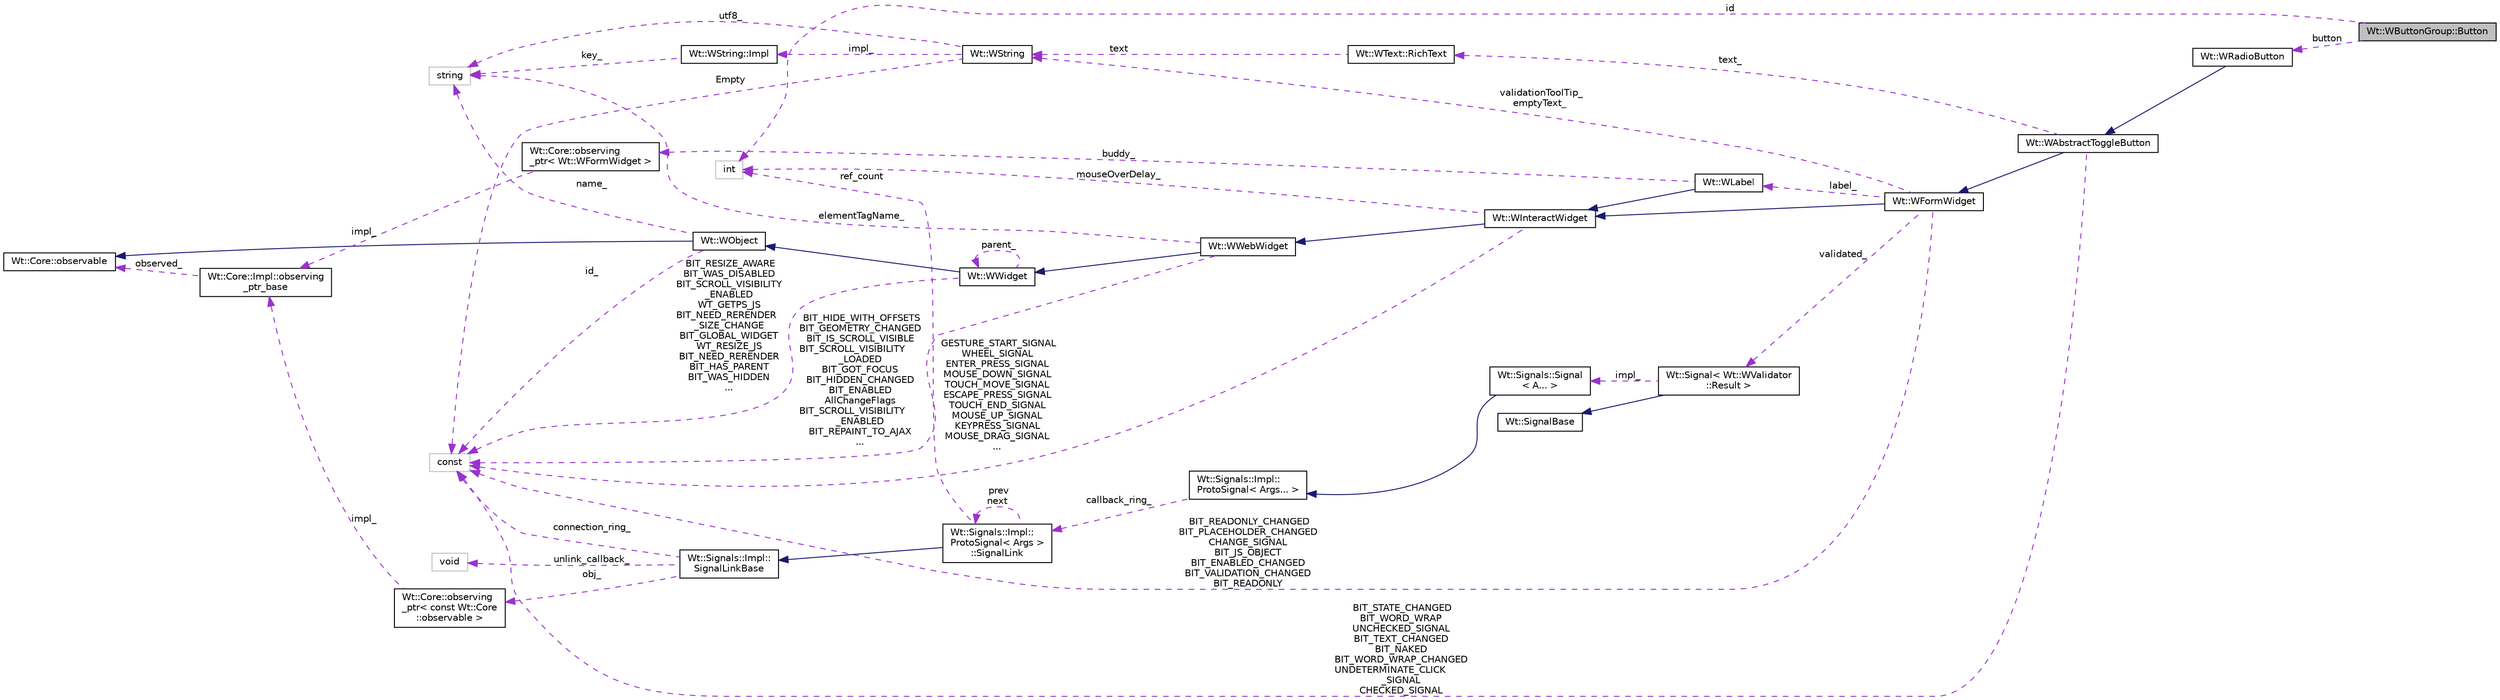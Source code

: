 digraph "Wt::WButtonGroup::Button"
{
 // LATEX_PDF_SIZE
  edge [fontname="Helvetica",fontsize="10",labelfontname="Helvetica",labelfontsize="10"];
  node [fontname="Helvetica",fontsize="10",shape=record];
  rankdir="LR";
  Node1 [label="Wt::WButtonGroup::Button",height=0.2,width=0.4,color="black", fillcolor="grey75", style="filled", fontcolor="black",tooltip=" "];
  Node2 -> Node1 [dir="back",color="darkorchid3",fontsize="10",style="dashed",label=" button" ,fontname="Helvetica"];
  Node2 [label="Wt::WRadioButton",height=0.2,width=0.4,color="black", fillcolor="white", style="filled",URL="$classWt_1_1WRadioButton.html",tooltip="A user control that represents a radio button."];
  Node3 -> Node2 [dir="back",color="midnightblue",fontsize="10",style="solid",fontname="Helvetica"];
  Node3 [label="Wt::WAbstractToggleButton",height=0.2,width=0.4,color="black", fillcolor="white", style="filled",URL="$classWt_1_1WAbstractToggleButton.html",tooltip="An abstract base class for radio buttons and check boxes."];
  Node4 -> Node3 [dir="back",color="midnightblue",fontsize="10",style="solid",fontname="Helvetica"];
  Node4 [label="Wt::WFormWidget",height=0.2,width=0.4,color="black", fillcolor="white", style="filled",URL="$classWt_1_1WFormWidget.html",tooltip="An abstract widget that corresponds to an HTML form element."];
  Node5 -> Node4 [dir="back",color="midnightblue",fontsize="10",style="solid",fontname="Helvetica"];
  Node5 [label="Wt::WInteractWidget",height=0.2,width=0.4,color="black", fillcolor="white", style="filled",URL="$classWt_1_1WInteractWidget.html",tooltip="An abstract widget that can receive user-interface interaction."];
  Node6 -> Node5 [dir="back",color="midnightblue",fontsize="10",style="solid",fontname="Helvetica"];
  Node6 [label="Wt::WWebWidget",height=0.2,width=0.4,color="black", fillcolor="white", style="filled",URL="$classWt_1_1WWebWidget.html",tooltip="A base class for widgets with an HTML counterpart."];
  Node7 -> Node6 [dir="back",color="midnightblue",fontsize="10",style="solid",fontname="Helvetica"];
  Node7 [label="Wt::WWidget",height=0.2,width=0.4,color="black", fillcolor="white", style="filled",URL="$classWt_1_1WWidget.html",tooltip="The abstract base class for a user-interface component."];
  Node8 -> Node7 [dir="back",color="midnightblue",fontsize="10",style="solid",fontname="Helvetica"];
  Node8 [label="Wt::WObject",height=0.2,width=0.4,color="black", fillcolor="white", style="filled",URL="$classWt_1_1WObject.html",tooltip="A base class for objects that participate in the signal/slot system."];
  Node9 -> Node8 [dir="back",color="midnightblue",fontsize="10",style="solid",fontname="Helvetica"];
  Node9 [label="Wt::Core::observable",height=0.2,width=0.4,color="black", fillcolor="white", style="filled",URL="$classWt_1_1Core_1_1observable.html",tooltip="A base class for objects whose life-time can be tracked."];
  Node10 -> Node8 [dir="back",color="darkorchid3",fontsize="10",style="dashed",label=" name_" ,fontname="Helvetica"];
  Node10 [label="string",height=0.2,width=0.4,color="grey75", fillcolor="white", style="filled",tooltip=" "];
  Node11 -> Node8 [dir="back",color="darkorchid3",fontsize="10",style="dashed",label=" id_" ,fontname="Helvetica"];
  Node11 [label="const",height=0.2,width=0.4,color="grey75", fillcolor="white", style="filled",tooltip=" "];
  Node7 -> Node7 [dir="back",color="darkorchid3",fontsize="10",style="dashed",label=" parent_" ,fontname="Helvetica"];
  Node11 -> Node7 [dir="back",color="darkorchid3",fontsize="10",style="dashed",label=" BIT_RESIZE_AWARE\nBIT_WAS_DISABLED\nBIT_SCROLL_VISIBILITY\l_ENABLED\nWT_GETPS_JS\nBIT_NEED_RERENDER\l_SIZE_CHANGE\nBIT_GLOBAL_WIDGET\nWT_RESIZE_JS\nBIT_NEED_RERENDER\nBIT_HAS_PARENT\nBIT_WAS_HIDDEN\n..." ,fontname="Helvetica"];
  Node10 -> Node6 [dir="back",color="darkorchid3",fontsize="10",style="dashed",label=" elementTagName_" ,fontname="Helvetica"];
  Node11 -> Node6 [dir="back",color="darkorchid3",fontsize="10",style="dashed",label=" BIT_HIDE_WITH_OFFSETS\nBIT_GEOMETRY_CHANGED\nBIT_IS_SCROLL_VISIBLE\nBIT_SCROLL_VISIBILITY\l_LOADED\nBIT_GOT_FOCUS\nBIT_HIDDEN_CHANGED\nBIT_ENABLED\nAllChangeFlags\nBIT_SCROLL_VISIBILITY\l_ENABLED\nBIT_REPAINT_TO_AJAX\n..." ,fontname="Helvetica"];
  Node12 -> Node5 [dir="back",color="darkorchid3",fontsize="10",style="dashed",label=" mouseOverDelay_" ,fontname="Helvetica"];
  Node12 [label="int",height=0.2,width=0.4,color="grey75", fillcolor="white", style="filled",tooltip=" "];
  Node11 -> Node5 [dir="back",color="darkorchid3",fontsize="10",style="dashed",label=" GESTURE_START_SIGNAL\nWHEEL_SIGNAL\nENTER_PRESS_SIGNAL\nMOUSE_DOWN_SIGNAL\nTOUCH_MOVE_SIGNAL\nESCAPE_PRESS_SIGNAL\nTOUCH_END_SIGNAL\nMOUSE_UP_SIGNAL\nKEYPRESS_SIGNAL\nMOUSE_DRAG_SIGNAL\n..." ,fontname="Helvetica"];
  Node13 -> Node4 [dir="back",color="darkorchid3",fontsize="10",style="dashed",label=" validationToolTip_\nemptyText_" ,fontname="Helvetica"];
  Node13 [label="Wt::WString",height=0.2,width=0.4,color="black", fillcolor="white", style="filled",URL="$classWt_1_1WString.html",tooltip="A value class which describes a locale-aware unicode string."];
  Node14 -> Node13 [dir="back",color="darkorchid3",fontsize="10",style="dashed",label=" impl_" ,fontname="Helvetica"];
  Node14 [label="Wt::WString::Impl",height=0.2,width=0.4,color="black", fillcolor="white", style="filled",URL="$structWt_1_1WString_1_1Impl.html",tooltip=" "];
  Node10 -> Node14 [dir="back",color="darkorchid3",fontsize="10",style="dashed",label=" key_" ,fontname="Helvetica"];
  Node10 -> Node13 [dir="back",color="darkorchid3",fontsize="10",style="dashed",label=" utf8_" ,fontname="Helvetica"];
  Node11 -> Node13 [dir="back",color="darkorchid3",fontsize="10",style="dashed",label=" Empty" ,fontname="Helvetica"];
  Node15 -> Node4 [dir="back",color="darkorchid3",fontsize="10",style="dashed",label=" label_" ,fontname="Helvetica"];
  Node15 [label="Wt::WLabel",height=0.2,width=0.4,color="black", fillcolor="white", style="filled",URL="$classWt_1_1WLabel.html",tooltip="A label for a form field."];
  Node5 -> Node15 [dir="back",color="midnightblue",fontsize="10",style="solid",fontname="Helvetica"];
  Node16 -> Node15 [dir="back",color="darkorchid3",fontsize="10",style="dashed",label=" buddy_" ,fontname="Helvetica"];
  Node16 [label="Wt::Core::observing\l_ptr\< Wt::WFormWidget \>",height=0.2,width=0.4,color="black", fillcolor="white", style="filled",URL="$classWt_1_1Core_1_1observing__ptr.html",tooltip=" "];
  Node17 -> Node16 [dir="back",color="darkorchid3",fontsize="10",style="dashed",label=" impl_" ,fontname="Helvetica"];
  Node17 [label="Wt::Core::Impl::observing\l_ptr_base",height=0.2,width=0.4,color="black", fillcolor="white", style="filled",URL="$structWt_1_1Core_1_1Impl_1_1observing__ptr__base.html",tooltip=" "];
  Node9 -> Node17 [dir="back",color="darkorchid3",fontsize="10",style="dashed",label=" observed_" ,fontname="Helvetica"];
  Node18 -> Node4 [dir="back",color="darkorchid3",fontsize="10",style="dashed",label=" validated_" ,fontname="Helvetica"];
  Node18 [label="Wt::Signal\< Wt::WValidator\l::Result \>",height=0.2,width=0.4,color="black", fillcolor="white", style="filled",URL="$classWt_1_1Signal.html",tooltip=" "];
  Node19 -> Node18 [dir="back",color="midnightblue",fontsize="10",style="solid",fontname="Helvetica"];
  Node19 [label="Wt::SignalBase",height=0.2,width=0.4,color="black", fillcolor="white", style="filled",URL="$classWt_1_1SignalBase.html",tooltip="Abstract base class of a signal."];
  Node20 -> Node18 [dir="back",color="darkorchid3",fontsize="10",style="dashed",label=" impl_" ,fontname="Helvetica"];
  Node20 [label="Wt::Signals::Signal\l\< A... \>",height=0.2,width=0.4,color="black", fillcolor="white", style="filled",URL="$structWt_1_1Signals_1_1Signal.html",tooltip=" "];
  Node21 -> Node20 [dir="back",color="midnightblue",fontsize="10",style="solid",fontname="Helvetica"];
  Node21 [label="Wt::Signals::Impl::\lProtoSignal\< Args... \>",height=0.2,width=0.4,color="black", fillcolor="white", style="filled",URL="$classWt_1_1Signals_1_1Impl_1_1ProtoSignal.html",tooltip=" "];
  Node22 -> Node21 [dir="back",color="darkorchid3",fontsize="10",style="dashed",label=" callback_ring_" ,fontname="Helvetica"];
  Node22 [label="Wt::Signals::Impl::\lProtoSignal\< Args \>\l::SignalLink",height=0.2,width=0.4,color="black", fillcolor="white", style="filled",URL="$structWt_1_1Signals_1_1Impl_1_1ProtoSignal_1_1SignalLink.html",tooltip=" "];
  Node23 -> Node22 [dir="back",color="midnightblue",fontsize="10",style="solid",fontname="Helvetica"];
  Node23 [label="Wt::Signals::Impl::\lSignalLinkBase",height=0.2,width=0.4,color="black", fillcolor="white", style="filled",URL="$classWt_1_1Signals_1_1Impl_1_1SignalLinkBase.html",tooltip=" "];
  Node24 -> Node23 [dir="back",color="darkorchid3",fontsize="10",style="dashed",label=" unlink_callback_" ,fontname="Helvetica"];
  Node24 [label="void",height=0.2,width=0.4,color="grey75", fillcolor="white", style="filled",tooltip=" "];
  Node25 -> Node23 [dir="back",color="darkorchid3",fontsize="10",style="dashed",label=" obj_" ,fontname="Helvetica"];
  Node25 [label="Wt::Core::observing\l_ptr\< const Wt::Core\l::observable \>",height=0.2,width=0.4,color="black", fillcolor="white", style="filled",URL="$classWt_1_1Core_1_1observing__ptr.html",tooltip=" "];
  Node17 -> Node25 [dir="back",color="darkorchid3",fontsize="10",style="dashed",label=" impl_" ,fontname="Helvetica"];
  Node11 -> Node23 [dir="back",color="darkorchid3",fontsize="10",style="dashed",label=" connection_ring_" ,fontname="Helvetica"];
  Node12 -> Node22 [dir="back",color="darkorchid3",fontsize="10",style="dashed",label=" ref_count" ,fontname="Helvetica"];
  Node22 -> Node22 [dir="back",color="darkorchid3",fontsize="10",style="dashed",label=" prev\nnext" ,fontname="Helvetica"];
  Node11 -> Node4 [dir="back",color="darkorchid3",fontsize="10",style="dashed",label=" BIT_READONLY_CHANGED\nBIT_PLACEHOLDER_CHANGED\nCHANGE_SIGNAL\nBIT_JS_OBJECT\nBIT_ENABLED_CHANGED\nBIT_VALIDATION_CHANGED\nBIT_READONLY" ,fontname="Helvetica"];
  Node26 -> Node3 [dir="back",color="darkorchid3",fontsize="10",style="dashed",label=" text_" ,fontname="Helvetica"];
  Node26 [label="Wt::WText::RichText",height=0.2,width=0.4,color="black", fillcolor="white", style="filled",URL="$structWt_1_1WText_1_1RichText.html",tooltip=" "];
  Node13 -> Node26 [dir="back",color="darkorchid3",fontsize="10",style="dashed",label=" text" ,fontname="Helvetica"];
  Node11 -> Node3 [dir="back",color="darkorchid3",fontsize="10",style="dashed",label=" BIT_STATE_CHANGED\nBIT_WORD_WRAP\nUNCHECKED_SIGNAL\nBIT_TEXT_CHANGED\nBIT_NAKED\nBIT_WORD_WRAP_CHANGED\nUNDETERMINATE_CLICK\l_SIGNAL\nCHECKED_SIGNAL" ,fontname="Helvetica"];
  Node12 -> Node1 [dir="back",color="darkorchid3",fontsize="10",style="dashed",label=" id" ,fontname="Helvetica"];
}
